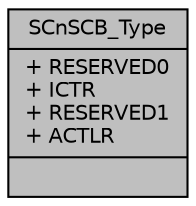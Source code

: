 digraph "SCnSCB_Type"
{
  edge [fontname="Helvetica",fontsize="10",labelfontname="Helvetica",labelfontsize="10"];
  node [fontname="Helvetica",fontsize="10",shape=record];
  Node1 [label="{SCnSCB_Type\n|+ RESERVED0\l+ ICTR\l+ RESERVED1\l+ ACTLR\l|}",height=0.2,width=0.4,color="black", fillcolor="grey75", style="filled", fontcolor="black"];
}

